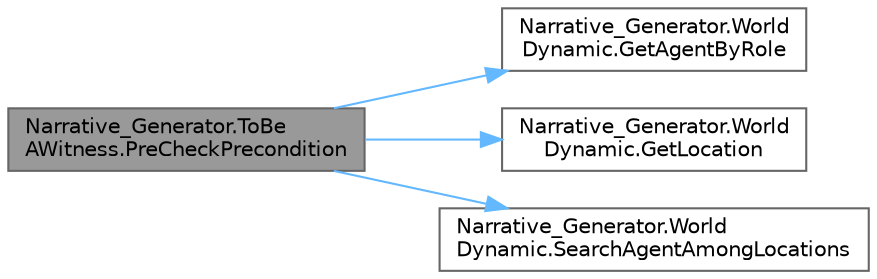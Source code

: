 digraph "Narrative_Generator.ToBeAWitness.PreCheckPrecondition"
{
 // LATEX_PDF_SIZE
  bgcolor="transparent";
  edge [fontname=Helvetica,fontsize=10,labelfontname=Helvetica,labelfontsize=10];
  node [fontname=Helvetica,fontsize=10,shape=box,height=0.2,width=0.4];
  rankdir="LR";
  Node1 [label="Narrative_Generator.ToBe\lAWitness.PreCheckPrecondition",height=0.2,width=0.4,color="gray40", fillcolor="grey60", style="filled", fontcolor="black",tooltip="A method that checks the most basic preconditions for an action."];
  Node1 -> Node2 [color="steelblue1",style="solid"];
  Node2 [label="Narrative_Generator.World\lDynamic.GetAgentByRole",height=0.2,width=0.4,color="grey40", fillcolor="white", style="filled",URL="$class_narrative___generator_1_1_world_dynamic.html#a0514a97e9b85397137dd80125581cf61",tooltip="Returns the first founded agent with the specified role."];
  Node1 -> Node3 [color="steelblue1",style="solid"];
  Node3 [label="Narrative_Generator.World\lDynamic.GetLocation",height=0.2,width=0.4,color="grey40", fillcolor="white", style="filled",URL="$class_narrative___generator_1_1_world_dynamic.html#a08a6971e9e037b7bc26cb07ed4bc7a4f",tooltip="Returns a location from the list of locations if the key (the static part of the location state) matc..."];
  Node1 -> Node4 [color="steelblue1",style="solid"];
  Node4 [label="Narrative_Generator.World\lDynamic.SearchAgentAmongLocations",height=0.2,width=0.4,color="grey40", fillcolor="white", style="filled",URL="$class_narrative___generator_1_1_world_dynamic.html#afa3a27662c29eaa346633550fc179392",tooltip="Returns the static part (name) of the location where the searched agent is located."];
}
